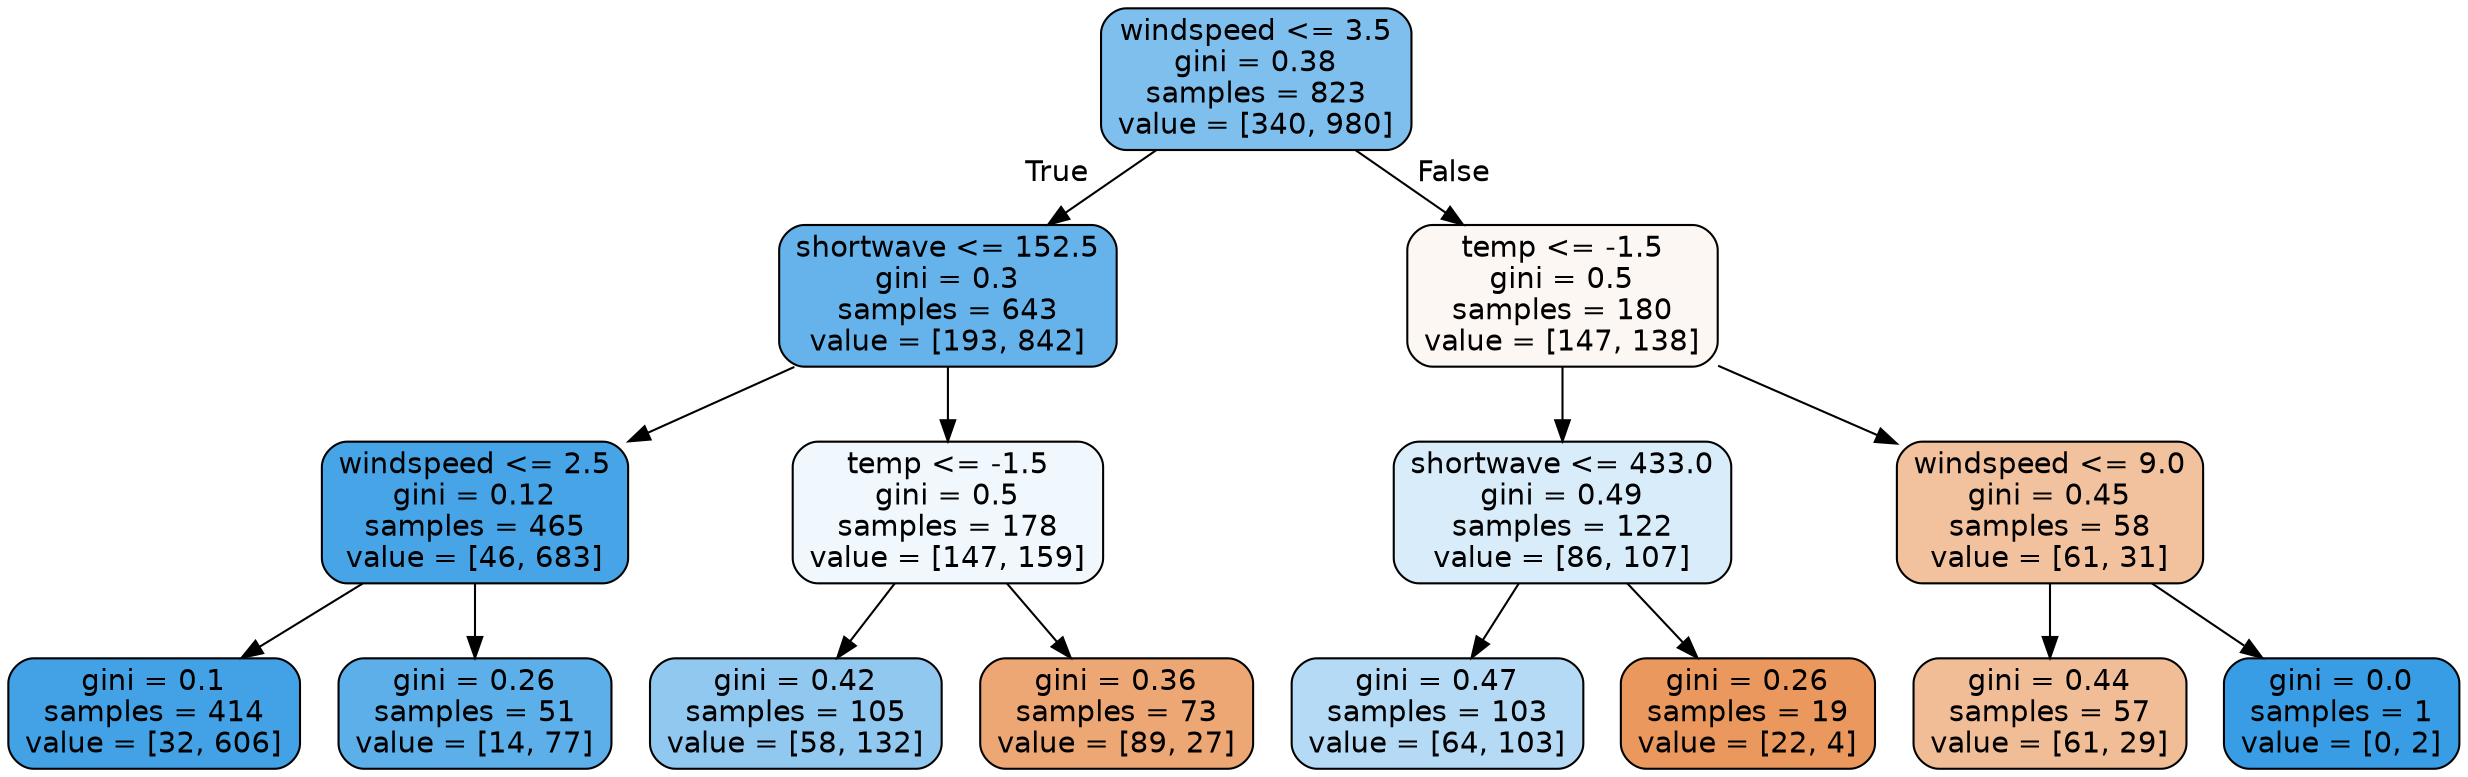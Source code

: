 digraph Tree {
node [shape=box, style="filled, rounded", color="black", fontname="helvetica"] ;
edge [fontname="helvetica"] ;
0 [label="windspeed <= 3.5\ngini = 0.38\nsamples = 823\nvalue = [340, 980]", fillcolor="#7ebfee"] ;
1 [label="shortwave <= 152.5\ngini = 0.3\nsamples = 643\nvalue = [193, 842]", fillcolor="#66b3eb"] ;
0 -> 1 [labeldistance=2.5, labelangle=45, headlabel="True"] ;
2 [label="windspeed <= 2.5\ngini = 0.12\nsamples = 465\nvalue = [46, 683]", fillcolor="#46a4e7"] ;
1 -> 2 ;
3 [label="gini = 0.1\nsamples = 414\nvalue = [32, 606]", fillcolor="#43a2e6"] ;
2 -> 3 ;
4 [label="gini = 0.26\nsamples = 51\nvalue = [14, 77]", fillcolor="#5dafea"] ;
2 -> 4 ;
5 [label="temp <= -1.5\ngini = 0.5\nsamples = 178\nvalue = [147, 159]", fillcolor="#f0f8fd"] ;
1 -> 5 ;
6 [label="gini = 0.42\nsamples = 105\nvalue = [58, 132]", fillcolor="#90c8f0"] ;
5 -> 6 ;
7 [label="gini = 0.36\nsamples = 73\nvalue = [89, 27]", fillcolor="#eda775"] ;
5 -> 7 ;
8 [label="temp <= -1.5\ngini = 0.5\nsamples = 180\nvalue = [147, 138]", fillcolor="#fdf7f3"] ;
0 -> 8 [labeldistance=2.5, labelangle=-45, headlabel="False"] ;
9 [label="shortwave <= 433.0\ngini = 0.49\nsamples = 122\nvalue = [86, 107]", fillcolor="#d8ecfa"] ;
8 -> 9 ;
10 [label="gini = 0.47\nsamples = 103\nvalue = [64, 103]", fillcolor="#b4daf5"] ;
9 -> 10 ;
11 [label="gini = 0.26\nsamples = 19\nvalue = [22, 4]", fillcolor="#ea985d"] ;
9 -> 11 ;
12 [label="windspeed <= 9.0\ngini = 0.45\nsamples = 58\nvalue = [61, 31]", fillcolor="#f2c19e"] ;
8 -> 12 ;
13 [label="gini = 0.44\nsamples = 57\nvalue = [61, 29]", fillcolor="#f1bd97"] ;
12 -> 13 ;
14 [label="gini = 0.0\nsamples = 1\nvalue = [0, 2]", fillcolor="#399de5"] ;
12 -> 14 ;
}